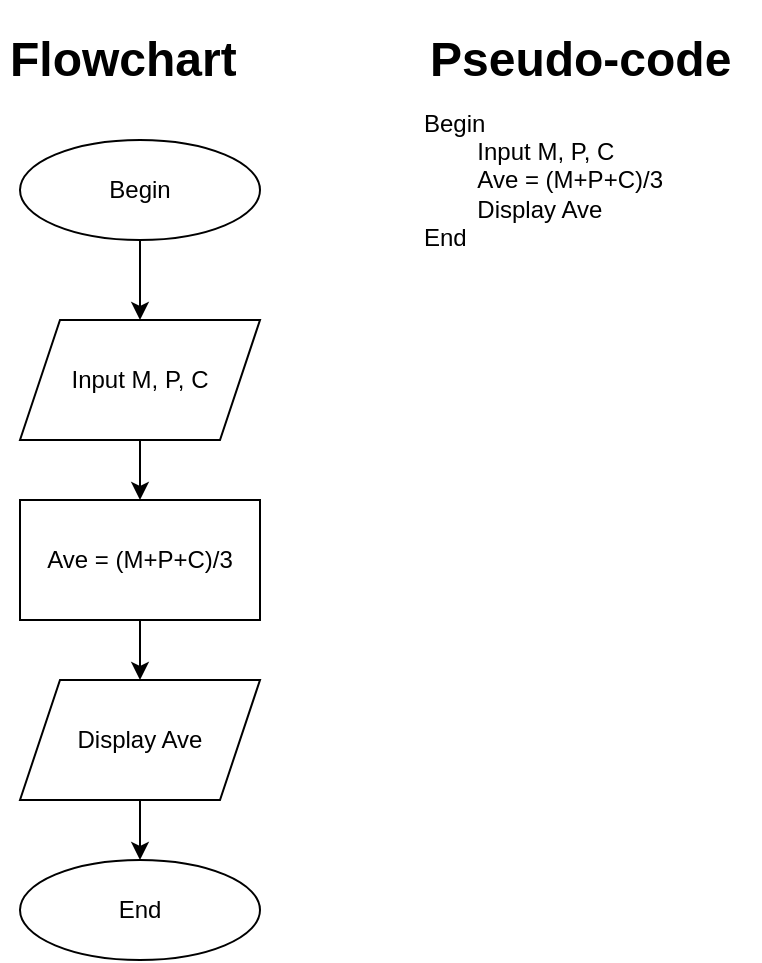 <mxfile version="21.3.7" type="device">
  <diagram name="Page-1" id="edf60f1a-56cd-e834-aa8a-f176f3a09ee4">
    <mxGraphModel dx="838" dy="478" grid="1" gridSize="10" guides="1" tooltips="1" connect="1" arrows="1" fold="1" page="1" pageScale="1" pageWidth="1100" pageHeight="850" background="none" math="0" shadow="0">
      <root>
        <mxCell id="0" />
        <mxCell id="1" parent="0" />
        <mxCell id="CjoAOJpxIgilqA8hAzCj-15" value="" style="edgeStyle=orthogonalEdgeStyle;rounded=0;orthogonalLoop=1;jettySize=auto;html=1;" edge="1" parent="1" source="CjoAOJpxIgilqA8hAzCj-1" target="CjoAOJpxIgilqA8hAzCj-7">
          <mxGeometry relative="1" as="geometry" />
        </mxCell>
        <mxCell id="CjoAOJpxIgilqA8hAzCj-1" value="Begin" style="ellipse;whiteSpace=wrap;html=1;" vertex="1" parent="1">
          <mxGeometry x="260" y="200" width="120" height="50" as="geometry" />
        </mxCell>
        <mxCell id="CjoAOJpxIgilqA8hAzCj-2" value="Begin&lt;br&gt;&lt;span style=&quot;white-space: pre;&quot;&gt;&#x9;&lt;/span&gt;Input M, P, C&lt;br&gt;&lt;span style=&quot;white-space: pre;&quot;&gt;&#x9;&lt;/span&gt;Ave = (M+P+C)/3&lt;br&gt;&lt;span style=&quot;white-space: pre;&quot;&gt;&#x9;&lt;/span&gt;Display Ave&lt;br&gt;End" style="text;html=1;strokeColor=none;fillColor=none;align=left;verticalAlign=middle;whiteSpace=wrap;rounded=0;shadow=1;" vertex="1" parent="1">
          <mxGeometry x="460" y="160" width="160" height="120" as="geometry" />
        </mxCell>
        <mxCell id="CjoAOJpxIgilqA8hAzCj-16" value="" style="edgeStyle=orthogonalEdgeStyle;rounded=0;orthogonalLoop=1;jettySize=auto;html=1;" edge="1" parent="1" source="CjoAOJpxIgilqA8hAzCj-7" target="CjoAOJpxIgilqA8hAzCj-8">
          <mxGeometry relative="1" as="geometry" />
        </mxCell>
        <mxCell id="CjoAOJpxIgilqA8hAzCj-7" value="Input M, P, C" style="shape=parallelogram;perimeter=parallelogramPerimeter;whiteSpace=wrap;html=1;fixedSize=1;" vertex="1" parent="1">
          <mxGeometry x="260" y="290" width="120" height="60" as="geometry" />
        </mxCell>
        <mxCell id="CjoAOJpxIgilqA8hAzCj-17" value="" style="edgeStyle=orthogonalEdgeStyle;rounded=0;orthogonalLoop=1;jettySize=auto;html=1;" edge="1" parent="1" source="CjoAOJpxIgilqA8hAzCj-8" target="CjoAOJpxIgilqA8hAzCj-9">
          <mxGeometry relative="1" as="geometry" />
        </mxCell>
        <mxCell id="CjoAOJpxIgilqA8hAzCj-8" value="Ave = (M+P+C)/3" style="rounded=0;whiteSpace=wrap;html=1;" vertex="1" parent="1">
          <mxGeometry x="260" y="380" width="120" height="60" as="geometry" />
        </mxCell>
        <mxCell id="CjoAOJpxIgilqA8hAzCj-18" value="" style="edgeStyle=orthogonalEdgeStyle;rounded=0;orthogonalLoop=1;jettySize=auto;html=1;" edge="1" parent="1" source="CjoAOJpxIgilqA8hAzCj-9" target="CjoAOJpxIgilqA8hAzCj-10">
          <mxGeometry relative="1" as="geometry" />
        </mxCell>
        <mxCell id="CjoAOJpxIgilqA8hAzCj-9" value="Display Ave" style="shape=parallelogram;perimeter=parallelogramPerimeter;whiteSpace=wrap;html=1;fixedSize=1;" vertex="1" parent="1">
          <mxGeometry x="260" y="470" width="120" height="60" as="geometry" />
        </mxCell>
        <mxCell id="CjoAOJpxIgilqA8hAzCj-10" value="End" style="ellipse;whiteSpace=wrap;html=1;" vertex="1" parent="1">
          <mxGeometry x="260" y="560" width="120" height="50" as="geometry" />
        </mxCell>
        <mxCell id="CjoAOJpxIgilqA8hAzCj-19" value="&lt;h1&gt;Flowchart&lt;/h1&gt;" style="text;html=1;strokeColor=none;fillColor=none;spacing=5;spacingTop=-20;whiteSpace=wrap;overflow=hidden;rounded=0;" vertex="1" parent="1">
          <mxGeometry x="250" y="140" width="130" height="40" as="geometry" />
        </mxCell>
        <mxCell id="CjoAOJpxIgilqA8hAzCj-20" value="&lt;h1&gt;Pseudo-code&lt;/h1&gt;" style="text;html=1;strokeColor=none;fillColor=none;spacing=5;spacingTop=-20;whiteSpace=wrap;overflow=hidden;rounded=0;" vertex="1" parent="1">
          <mxGeometry x="460" y="140" width="170" height="40" as="geometry" />
        </mxCell>
      </root>
    </mxGraphModel>
  </diagram>
</mxfile>

